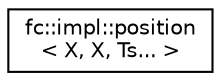 digraph "Graphical Class Hierarchy"
{
  edge [fontname="Helvetica",fontsize="10",labelfontname="Helvetica",labelfontsize="10"];
  node [fontname="Helvetica",fontsize="10",shape=record];
  rankdir="LR";
  Node0 [label="fc::impl::position\l\< X, X, Ts... \>",height=0.2,width=0.4,color="black", fillcolor="white", style="filled",URL="$structfc_1_1impl_1_1position_3_01_x_00_01_x_00_01_ts_8_8_8_01_4.html"];
}
